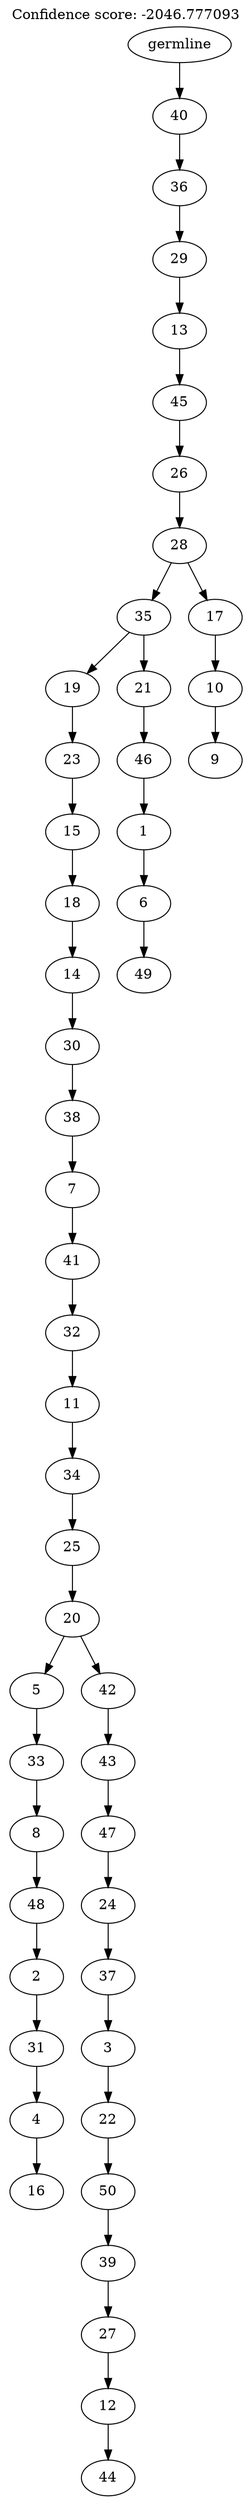 digraph g {
	"49" -> "50";
	"50" [label="16"];
	"48" -> "49";
	"49" [label="4"];
	"47" -> "48";
	"48" [label="31"];
	"46" -> "47";
	"47" [label="2"];
	"45" -> "46";
	"46" [label="48"];
	"44" -> "45";
	"45" [label="8"];
	"43" -> "44";
	"44" [label="33"];
	"41" -> "42";
	"42" [label="44"];
	"40" -> "41";
	"41" [label="12"];
	"39" -> "40";
	"40" [label="27"];
	"38" -> "39";
	"39" [label="39"];
	"37" -> "38";
	"38" [label="50"];
	"36" -> "37";
	"37" [label="22"];
	"35" -> "36";
	"36" [label="3"];
	"34" -> "35";
	"35" [label="37"];
	"33" -> "34";
	"34" [label="24"];
	"32" -> "33";
	"33" [label="47"];
	"31" -> "32";
	"32" [label="43"];
	"30" -> "31";
	"31" [label="42"];
	"30" -> "43";
	"43" [label="5"];
	"29" -> "30";
	"30" [label="20"];
	"28" -> "29";
	"29" [label="25"];
	"27" -> "28";
	"28" [label="34"];
	"26" -> "27";
	"27" [label="11"];
	"25" -> "26";
	"26" [label="32"];
	"24" -> "25";
	"25" [label="41"];
	"23" -> "24";
	"24" [label="7"];
	"22" -> "23";
	"23" [label="38"];
	"21" -> "22";
	"22" [label="30"];
	"20" -> "21";
	"21" [label="14"];
	"19" -> "20";
	"20" [label="18"];
	"18" -> "19";
	"19" [label="15"];
	"17" -> "18";
	"18" [label="23"];
	"15" -> "16";
	"16" [label="49"];
	"14" -> "15";
	"15" [label="6"];
	"13" -> "14";
	"14" [label="1"];
	"12" -> "13";
	"13" [label="46"];
	"11" -> "12";
	"12" [label="21"];
	"11" -> "17";
	"17" [label="19"];
	"9" -> "10";
	"10" [label="9"];
	"8" -> "9";
	"9" [label="10"];
	"7" -> "8";
	"8" [label="17"];
	"7" -> "11";
	"11" [label="35"];
	"6" -> "7";
	"7" [label="28"];
	"5" -> "6";
	"6" [label="26"];
	"4" -> "5";
	"5" [label="45"];
	"3" -> "4";
	"4" [label="13"];
	"2" -> "3";
	"3" [label="29"];
	"1" -> "2";
	"2" [label="36"];
	"0" -> "1";
	"1" [label="40"];
	"0" [label="germline"];
	labelloc="t";
	label="Confidence score: -2046.777093";
}
